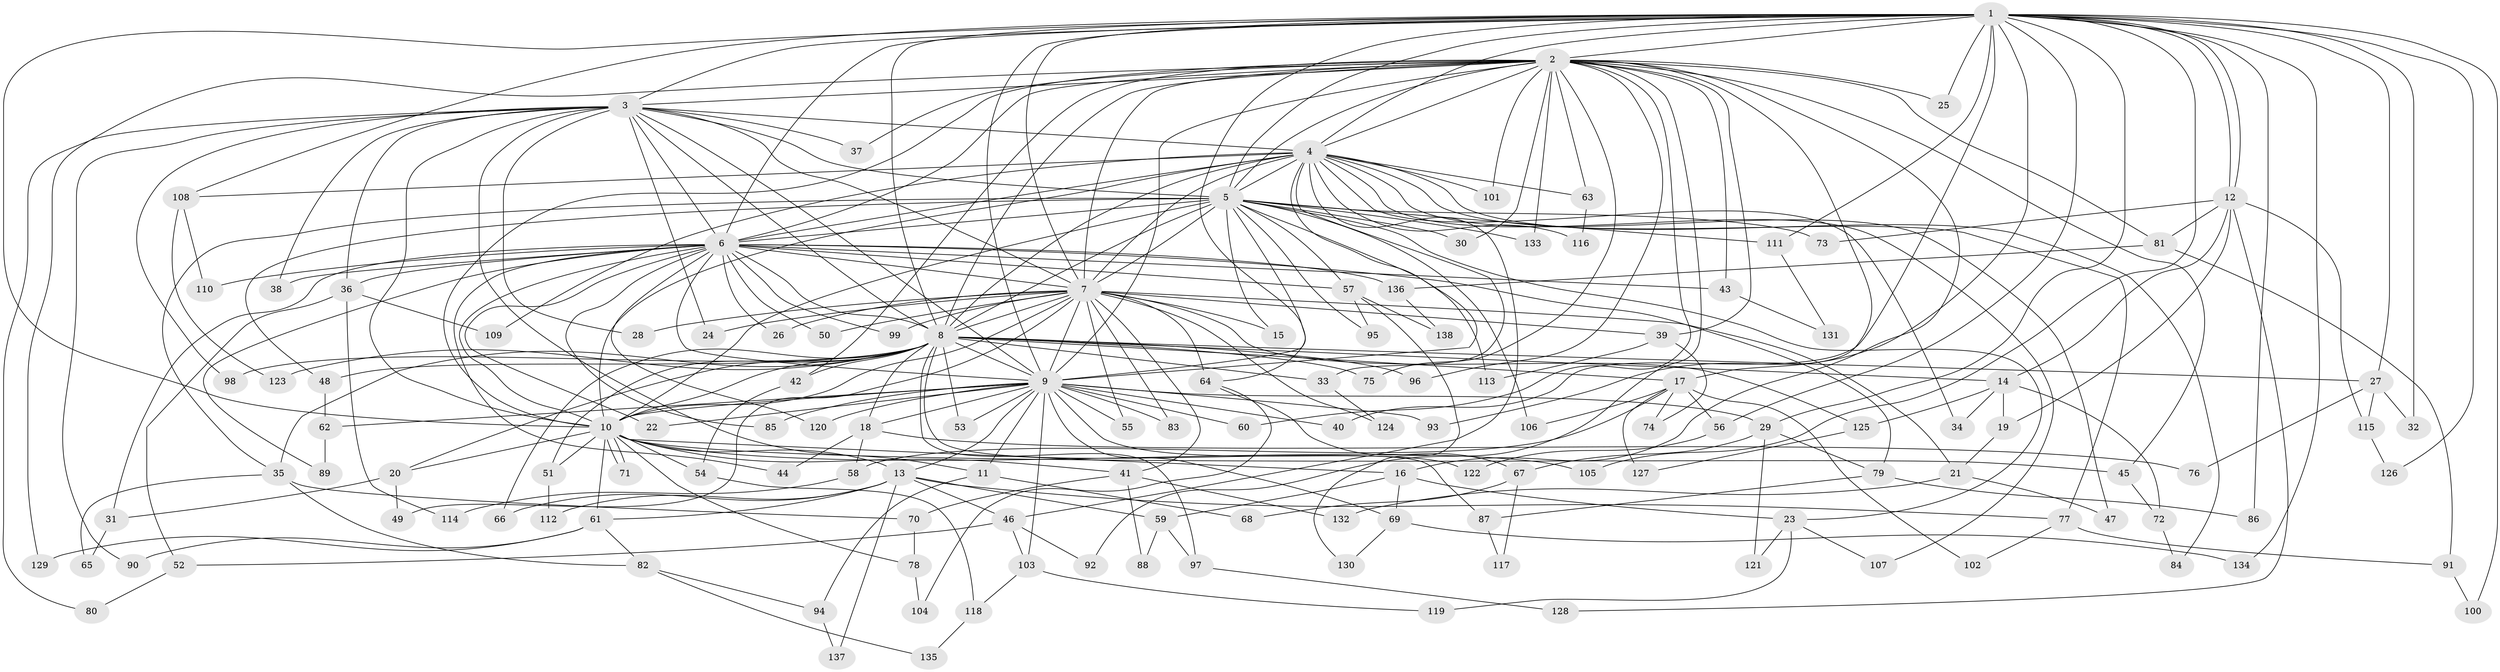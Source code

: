 // coarse degree distribution, {37: 0.009259259259259259, 25: 0.009259259259259259, 15: 0.009259259259259259, 19: 0.018518518518518517, 20: 0.009259259259259259, 23: 0.009259259259259259, 38: 0.009259259259259259, 5: 0.08333333333333333, 9: 0.009259259259259259, 11: 0.009259259259259259, 6: 0.009259259259259259, 2: 0.48148148148148145, 8: 0.009259259259259259, 4: 0.09259259259259259, 3: 0.21296296296296297, 7: 0.009259259259259259, 1: 0.009259259259259259}
// Generated by graph-tools (version 1.1) at 2025/51/02/27/25 19:51:47]
// undirected, 138 vertices, 301 edges
graph export_dot {
graph [start="1"]
  node [color=gray90,style=filled];
  1;
  2;
  3;
  4;
  5;
  6;
  7;
  8;
  9;
  10;
  11;
  12;
  13;
  14;
  15;
  16;
  17;
  18;
  19;
  20;
  21;
  22;
  23;
  24;
  25;
  26;
  27;
  28;
  29;
  30;
  31;
  32;
  33;
  34;
  35;
  36;
  37;
  38;
  39;
  40;
  41;
  42;
  43;
  44;
  45;
  46;
  47;
  48;
  49;
  50;
  51;
  52;
  53;
  54;
  55;
  56;
  57;
  58;
  59;
  60;
  61;
  62;
  63;
  64;
  65;
  66;
  67;
  68;
  69;
  70;
  71;
  72;
  73;
  74;
  75;
  76;
  77;
  78;
  79;
  80;
  81;
  82;
  83;
  84;
  85;
  86;
  87;
  88;
  89;
  90;
  91;
  92;
  93;
  94;
  95;
  96;
  97;
  98;
  99;
  100;
  101;
  102;
  103;
  104;
  105;
  106;
  107;
  108;
  109;
  110;
  111;
  112;
  113;
  114;
  115;
  116;
  117;
  118;
  119;
  120;
  121;
  122;
  123;
  124;
  125;
  126;
  127;
  128;
  129;
  130;
  131;
  132;
  133;
  134;
  135;
  136;
  137;
  138;
  1 -- 2;
  1 -- 3;
  1 -- 4;
  1 -- 5;
  1 -- 6;
  1 -- 7;
  1 -- 8;
  1 -- 9;
  1 -- 10;
  1 -- 12;
  1 -- 12;
  1 -- 25;
  1 -- 27;
  1 -- 29;
  1 -- 32;
  1 -- 40;
  1 -- 56;
  1 -- 64;
  1 -- 86;
  1 -- 93;
  1 -- 100;
  1 -- 105;
  1 -- 108;
  1 -- 111;
  1 -- 126;
  1 -- 134;
  2 -- 3;
  2 -- 4;
  2 -- 5;
  2 -- 6;
  2 -- 7;
  2 -- 8;
  2 -- 9;
  2 -- 10;
  2 -- 16;
  2 -- 17;
  2 -- 25;
  2 -- 30;
  2 -- 37;
  2 -- 39;
  2 -- 42;
  2 -- 43;
  2 -- 45;
  2 -- 60;
  2 -- 63;
  2 -- 75;
  2 -- 81;
  2 -- 92;
  2 -- 96;
  2 -- 101;
  2 -- 129;
  2 -- 133;
  3 -- 4;
  3 -- 5;
  3 -- 6;
  3 -- 7;
  3 -- 8;
  3 -- 9;
  3 -- 10;
  3 -- 11;
  3 -- 24;
  3 -- 28;
  3 -- 36;
  3 -- 37;
  3 -- 38;
  3 -- 80;
  3 -- 90;
  3 -- 98;
  4 -- 5;
  4 -- 6;
  4 -- 7;
  4 -- 8;
  4 -- 9;
  4 -- 10;
  4 -- 33;
  4 -- 34;
  4 -- 46;
  4 -- 47;
  4 -- 63;
  4 -- 77;
  4 -- 84;
  4 -- 101;
  4 -- 107;
  4 -- 108;
  4 -- 109;
  4 -- 116;
  5 -- 6;
  5 -- 7;
  5 -- 8;
  5 -- 9;
  5 -- 10;
  5 -- 15;
  5 -- 23;
  5 -- 30;
  5 -- 35;
  5 -- 48;
  5 -- 57;
  5 -- 73;
  5 -- 95;
  5 -- 106;
  5 -- 111;
  5 -- 113;
  5 -- 133;
  6 -- 7;
  6 -- 8;
  6 -- 9;
  6 -- 10;
  6 -- 22;
  6 -- 26;
  6 -- 31;
  6 -- 36;
  6 -- 38;
  6 -- 43;
  6 -- 44;
  6 -- 50;
  6 -- 57;
  6 -- 79;
  6 -- 85;
  6 -- 89;
  6 -- 99;
  6 -- 110;
  6 -- 120;
  6 -- 136;
  7 -- 8;
  7 -- 9;
  7 -- 10;
  7 -- 15;
  7 -- 21;
  7 -- 24;
  7 -- 26;
  7 -- 28;
  7 -- 39;
  7 -- 41;
  7 -- 49;
  7 -- 50;
  7 -- 55;
  7 -- 64;
  7 -- 83;
  7 -- 99;
  7 -- 124;
  7 -- 125;
  8 -- 9;
  8 -- 10;
  8 -- 14;
  8 -- 17;
  8 -- 18;
  8 -- 20;
  8 -- 27;
  8 -- 33;
  8 -- 35;
  8 -- 42;
  8 -- 48;
  8 -- 51;
  8 -- 53;
  8 -- 66;
  8 -- 75;
  8 -- 87;
  8 -- 96;
  8 -- 97;
  8 -- 98;
  8 -- 123;
  9 -- 10;
  9 -- 11;
  9 -- 13;
  9 -- 18;
  9 -- 22;
  9 -- 29;
  9 -- 40;
  9 -- 53;
  9 -- 55;
  9 -- 60;
  9 -- 62;
  9 -- 69;
  9 -- 83;
  9 -- 85;
  9 -- 93;
  9 -- 103;
  9 -- 120;
  9 -- 122;
  10 -- 13;
  10 -- 16;
  10 -- 20;
  10 -- 41;
  10 -- 45;
  10 -- 51;
  10 -- 54;
  10 -- 61;
  10 -- 71;
  10 -- 71;
  10 -- 78;
  10 -- 105;
  11 -- 68;
  11 -- 94;
  12 -- 14;
  12 -- 19;
  12 -- 73;
  12 -- 81;
  12 -- 115;
  12 -- 128;
  13 -- 46;
  13 -- 59;
  13 -- 61;
  13 -- 66;
  13 -- 77;
  13 -- 112;
  13 -- 137;
  14 -- 19;
  14 -- 34;
  14 -- 72;
  14 -- 125;
  16 -- 23;
  16 -- 59;
  16 -- 69;
  17 -- 56;
  17 -- 58;
  17 -- 74;
  17 -- 102;
  17 -- 106;
  17 -- 127;
  18 -- 44;
  18 -- 58;
  18 -- 76;
  19 -- 21;
  20 -- 31;
  20 -- 49;
  21 -- 47;
  21 -- 132;
  23 -- 107;
  23 -- 119;
  23 -- 121;
  27 -- 32;
  27 -- 76;
  27 -- 115;
  29 -- 67;
  29 -- 79;
  29 -- 121;
  31 -- 65;
  33 -- 124;
  35 -- 65;
  35 -- 70;
  35 -- 82;
  36 -- 52;
  36 -- 109;
  36 -- 114;
  39 -- 74;
  39 -- 113;
  41 -- 70;
  41 -- 88;
  41 -- 132;
  42 -- 54;
  43 -- 131;
  45 -- 72;
  46 -- 52;
  46 -- 92;
  46 -- 103;
  48 -- 62;
  51 -- 112;
  52 -- 80;
  54 -- 118;
  56 -- 122;
  57 -- 95;
  57 -- 130;
  57 -- 138;
  58 -- 114;
  59 -- 88;
  59 -- 97;
  61 -- 82;
  61 -- 90;
  61 -- 129;
  62 -- 89;
  63 -- 116;
  64 -- 67;
  64 -- 104;
  67 -- 68;
  67 -- 117;
  69 -- 130;
  69 -- 134;
  70 -- 78;
  72 -- 84;
  77 -- 91;
  77 -- 102;
  78 -- 104;
  79 -- 86;
  79 -- 87;
  81 -- 91;
  81 -- 136;
  82 -- 94;
  82 -- 135;
  87 -- 117;
  91 -- 100;
  94 -- 137;
  97 -- 128;
  103 -- 118;
  103 -- 119;
  108 -- 110;
  108 -- 123;
  111 -- 131;
  115 -- 126;
  118 -- 135;
  125 -- 127;
  136 -- 138;
}
